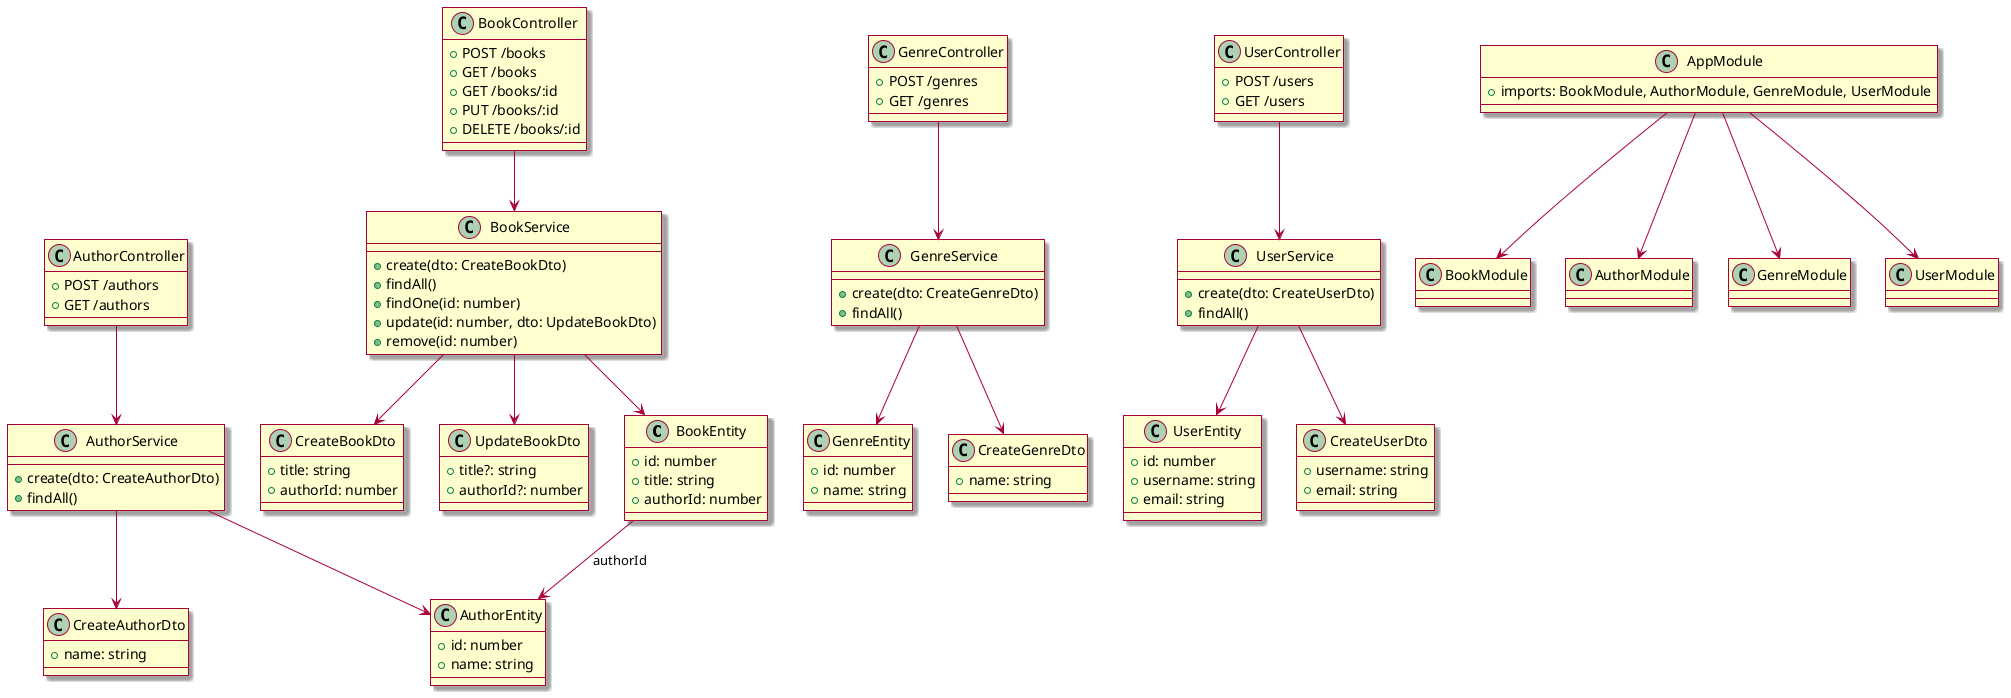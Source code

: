 @startuml
skin rose
' skinparam classAttributeIconSize 0

'======================
' Entidades
'======================

class BookEntity {
  + id: number
  + title: string
  + authorId: number
}

class AuthorEntity {
  + id: number
  + name: string
}

class GenreEntity {
  + id: number
  + name: string
}

class UserEntity {
  + id: number
  + username: string
  + email: string
}


'======================
' DTOs
'======================

class CreateBookDto {
  + title: string
  + authorId: number
}

class UpdateBookDto {
  + title?: string
  + authorId?: number
}

class CreateAuthorDto {
  + name: string
}

class CreateGenreDto {
  + name: string
}

class CreateUserDto {
  + username: string
  + email: string
}


'======================
' Services
'======================

class BookService {
  + create(dto: CreateBookDto)
  + findAll()
  + findOne(id: number)
  + update(id: number, dto: UpdateBookDto)
  + remove(id: number)
}

class AuthorService {
  + create(dto: CreateAuthorDto)
  + findAll()
}

class GenreService {
  + create(dto: CreateGenreDto)
  + findAll()
}

class UserService {
  + create(dto: CreateUserDto)
  + findAll()
}


'======================
' Controllers
'======================

class BookController {
  + POST /books
  + GET /books
  + GET /books/:id
  + PUT /books/:id
  + DELETE /books/:id
}

class AuthorController {
  + POST /authors
  + GET /authors
}

class GenreController {
  + POST /genres
  + GET /genres
}

class UserController {
  + POST /users
  + GET /users
}


class AppModule {
  + imports: BookModule, AuthorModule, GenreModule, UserModule
}

AppModule --> BookModule
AppModule --> AuthorModule
AppModule --> GenreModule
AppModule --> UserModule

'======================
' Relaciones
'======================

BookController --> BookService
BookService --> BookEntity
BookService --> CreateBookDto
BookService --> UpdateBookDto

AuthorController --> AuthorService
AuthorService --> AuthorEntity
AuthorService --> CreateAuthorDto

GenreController --> GenreService
GenreService --> GenreEntity
GenreService --> CreateGenreDto

UserController --> UserService
UserService --> UserEntity
UserService --> CreateUserDto

BookEntity --> AuthorEntity : authorId

@enduml
